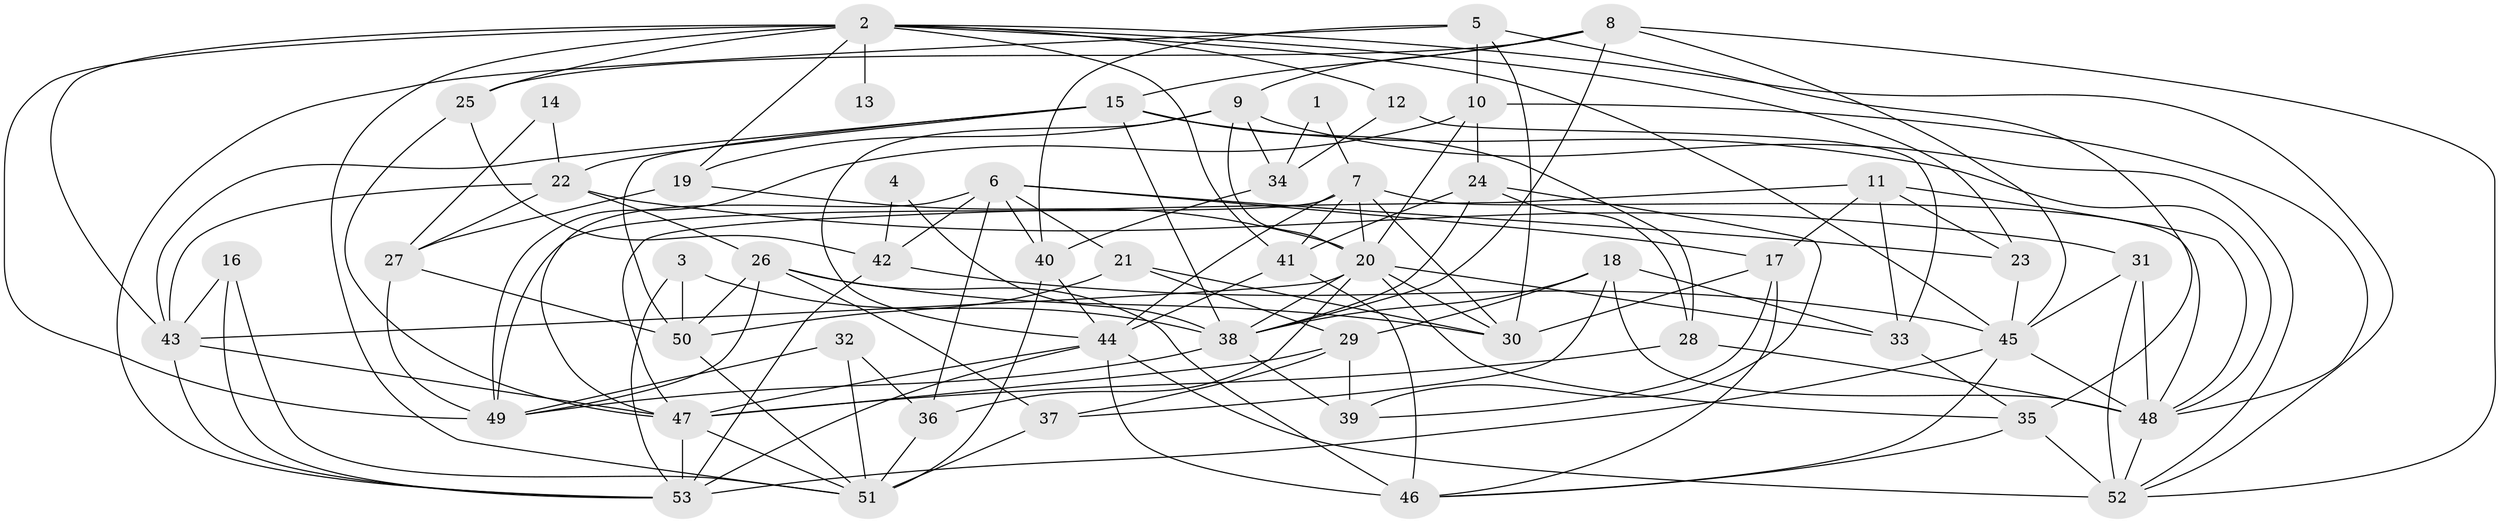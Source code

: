 // original degree distribution, {4: 0.29245283018867924, 2: 0.12264150943396226, 3: 0.27358490566037735, 5: 0.16037735849056603, 6: 0.11320754716981132, 8: 0.018867924528301886, 7: 0.018867924528301886}
// Generated by graph-tools (version 1.1) at 2025/26/03/09/25 03:26:09]
// undirected, 53 vertices, 144 edges
graph export_dot {
graph [start="1"]
  node [color=gray90,style=filled];
  1;
  2;
  3;
  4;
  5;
  6;
  7;
  8;
  9;
  10;
  11;
  12;
  13;
  14;
  15;
  16;
  17;
  18;
  19;
  20;
  21;
  22;
  23;
  24;
  25;
  26;
  27;
  28;
  29;
  30;
  31;
  32;
  33;
  34;
  35;
  36;
  37;
  38;
  39;
  40;
  41;
  42;
  43;
  44;
  45;
  46;
  47;
  48;
  49;
  50;
  51;
  52;
  53;
  1 -- 7 [weight=1.0];
  1 -- 34 [weight=1.0];
  2 -- 12 [weight=1.0];
  2 -- 13 [weight=2.0];
  2 -- 19 [weight=1.0];
  2 -- 23 [weight=1.0];
  2 -- 25 [weight=1.0];
  2 -- 41 [weight=1.0];
  2 -- 43 [weight=1.0];
  2 -- 45 [weight=1.0];
  2 -- 49 [weight=1.0];
  2 -- 51 [weight=1.0];
  2 -- 52 [weight=1.0];
  3 -- 38 [weight=1.0];
  3 -- 50 [weight=1.0];
  3 -- 53 [weight=1.0];
  4 -- 38 [weight=1.0];
  4 -- 42 [weight=1.0];
  5 -- 10 [weight=1.0];
  5 -- 30 [weight=1.0];
  5 -- 35 [weight=2.0];
  5 -- 40 [weight=2.0];
  5 -- 53 [weight=1.0];
  6 -- 17 [weight=1.0];
  6 -- 21 [weight=1.0];
  6 -- 23 [weight=1.0];
  6 -- 36 [weight=1.0];
  6 -- 40 [weight=1.0];
  6 -- 42 [weight=1.0];
  6 -- 47 [weight=1.0];
  7 -- 20 [weight=2.0];
  7 -- 30 [weight=1.0];
  7 -- 41 [weight=1.0];
  7 -- 44 [weight=2.0];
  7 -- 48 [weight=1.0];
  7 -- 49 [weight=1.0];
  8 -- 9 [weight=1.0];
  8 -- 15 [weight=1.0];
  8 -- 25 [weight=1.0];
  8 -- 38 [weight=1.0];
  8 -- 45 [weight=1.0];
  8 -- 52 [weight=1.0];
  9 -- 19 [weight=1.0];
  9 -- 20 [weight=1.0];
  9 -- 34 [weight=2.0];
  9 -- 44 [weight=1.0];
  9 -- 52 [weight=1.0];
  10 -- 20 [weight=1.0];
  10 -- 24 [weight=1.0];
  10 -- 48 [weight=1.0];
  10 -- 49 [weight=1.0];
  11 -- 17 [weight=1.0];
  11 -- 23 [weight=1.0];
  11 -- 33 [weight=1.0];
  11 -- 47 [weight=1.0];
  11 -- 48 [weight=1.0];
  12 -- 33 [weight=1.0];
  12 -- 34 [weight=1.0];
  14 -- 22 [weight=1.0];
  14 -- 27 [weight=1.0];
  15 -- 22 [weight=1.0];
  15 -- 28 [weight=1.0];
  15 -- 38 [weight=1.0];
  15 -- 43 [weight=1.0];
  15 -- 48 [weight=1.0];
  15 -- 50 [weight=1.0];
  16 -- 43 [weight=1.0];
  16 -- 51 [weight=1.0];
  16 -- 53 [weight=1.0];
  17 -- 30 [weight=1.0];
  17 -- 39 [weight=1.0];
  17 -- 46 [weight=1.0];
  18 -- 29 [weight=1.0];
  18 -- 33 [weight=1.0];
  18 -- 37 [weight=1.0];
  18 -- 38 [weight=1.0];
  18 -- 48 [weight=1.0];
  19 -- 20 [weight=1.0];
  19 -- 27 [weight=1.0];
  20 -- 30 [weight=1.0];
  20 -- 33 [weight=1.0];
  20 -- 35 [weight=1.0];
  20 -- 36 [weight=1.0];
  20 -- 38 [weight=1.0];
  20 -- 43 [weight=1.0];
  21 -- 29 [weight=1.0];
  21 -- 30 [weight=1.0];
  21 -- 50 [weight=2.0];
  22 -- 26 [weight=1.0];
  22 -- 27 [weight=1.0];
  22 -- 31 [weight=1.0];
  22 -- 43 [weight=1.0];
  23 -- 45 [weight=1.0];
  24 -- 28 [weight=1.0];
  24 -- 38 [weight=1.0];
  24 -- 39 [weight=1.0];
  24 -- 41 [weight=1.0];
  25 -- 42 [weight=1.0];
  25 -- 47 [weight=1.0];
  26 -- 30 [weight=1.0];
  26 -- 37 [weight=1.0];
  26 -- 46 [weight=1.0];
  26 -- 49 [weight=1.0];
  26 -- 50 [weight=1.0];
  27 -- 49 [weight=1.0];
  27 -- 50 [weight=1.0];
  28 -- 47 [weight=1.0];
  28 -- 48 [weight=1.0];
  29 -- 37 [weight=1.0];
  29 -- 39 [weight=1.0];
  29 -- 47 [weight=1.0];
  31 -- 45 [weight=2.0];
  31 -- 48 [weight=1.0];
  31 -- 52 [weight=1.0];
  32 -- 36 [weight=1.0];
  32 -- 49 [weight=1.0];
  32 -- 51 [weight=2.0];
  33 -- 35 [weight=1.0];
  34 -- 40 [weight=1.0];
  35 -- 46 [weight=1.0];
  35 -- 52 [weight=2.0];
  36 -- 51 [weight=1.0];
  37 -- 51 [weight=1.0];
  38 -- 39 [weight=1.0];
  38 -- 49 [weight=1.0];
  40 -- 44 [weight=1.0];
  40 -- 51 [weight=2.0];
  41 -- 44 [weight=1.0];
  41 -- 46 [weight=1.0];
  42 -- 45 [weight=1.0];
  42 -- 53 [weight=1.0];
  43 -- 47 [weight=1.0];
  43 -- 53 [weight=1.0];
  44 -- 46 [weight=2.0];
  44 -- 47 [weight=1.0];
  44 -- 52 [weight=1.0];
  44 -- 53 [weight=1.0];
  45 -- 46 [weight=1.0];
  45 -- 48 [weight=1.0];
  45 -- 53 [weight=2.0];
  47 -- 51 [weight=1.0];
  47 -- 53 [weight=1.0];
  48 -- 52 [weight=1.0];
  50 -- 51 [weight=1.0];
}
